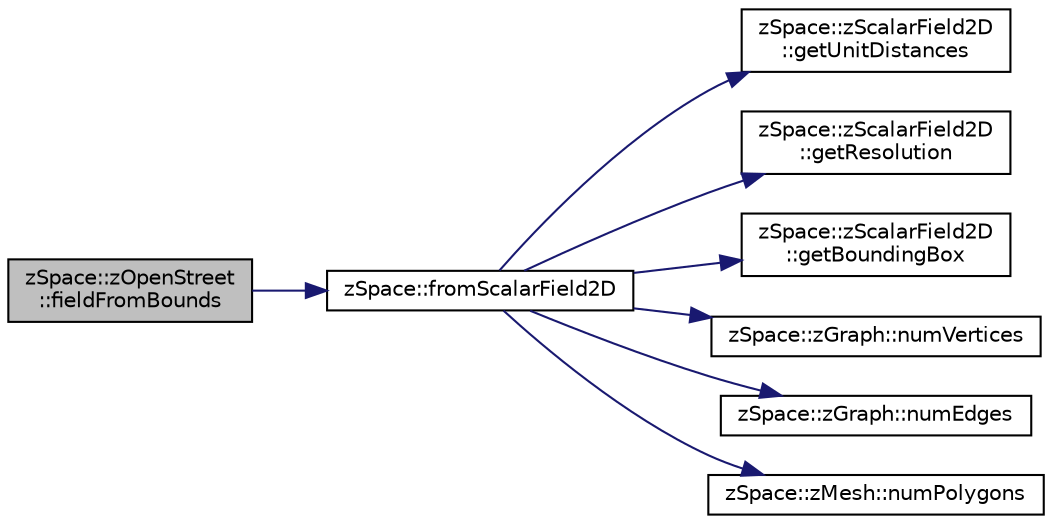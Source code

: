digraph "zSpace::zOpenStreet::fieldFromBounds"
{
  edge [fontname="Helvetica",fontsize="10",labelfontname="Helvetica",labelfontsize="10"];
  node [fontname="Helvetica",fontsize="10",shape=record];
  rankdir="LR";
  Node47 [label="zSpace::zOpenStreet\l::fieldFromBounds",height=0.2,width=0.4,color="black", fillcolor="grey75", style="filled", fontcolor="black"];
  Node47 -> Node48 [color="midnightblue",fontsize="10",style="solid",fontname="Helvetica"];
  Node48 [label="zSpace::fromScalarField2D",height=0.2,width=0.4,color="black", fillcolor="white", style="filled",URL="$group__z_scalar_field2_d_utilities.html#ga60b2c694356889487025ea4817c89010",tooltip="This method creates a mesh from the input scalar field. "];
  Node48 -> Node49 [color="midnightblue",fontsize="10",style="solid",fontname="Helvetica"];
  Node49 [label="zSpace::zScalarField2D\l::getUnitDistances",height=0.2,width=0.4,color="black", fillcolor="white", style="filled",URL="$classz_space_1_1z_scalar_field2_d.html#a73bb2c214a839c71c5b63949d17206de",tooltip="This method gets the unit distances of the field. "];
  Node48 -> Node50 [color="midnightblue",fontsize="10",style="solid",fontname="Helvetica"];
  Node50 [label="zSpace::zScalarField2D\l::getResolution",height=0.2,width=0.4,color="black", fillcolor="white", style="filled",URL="$classz_space_1_1z_scalar_field2_d.html#a7f73db6c949e0f0b75d309d7504d0c0b",tooltip="This method gets the unit distances of the field. "];
  Node48 -> Node51 [color="midnightblue",fontsize="10",style="solid",fontname="Helvetica"];
  Node51 [label="zSpace::zScalarField2D\l::getBoundingBox",height=0.2,width=0.4,color="black", fillcolor="white", style="filled",URL="$classz_space_1_1z_scalar_field2_d.html#a64506bc34c6e6cb395139de5e41d3aeb",tooltip="This method gets the bounds of the field. "];
  Node48 -> Node52 [color="midnightblue",fontsize="10",style="solid",fontname="Helvetica"];
  Node52 [label="zSpace::zGraph::numVertices",height=0.2,width=0.4,color="black", fillcolor="white", style="filled",URL="$classz_space_1_1z_graph.html#a32a9a23b93c41033485543e0768e7f6a",tooltip="This method returns the number of vertices in the graph or mesh. "];
  Node48 -> Node53 [color="midnightblue",fontsize="10",style="solid",fontname="Helvetica"];
  Node53 [label="zSpace::zGraph::numEdges",height=0.2,width=0.4,color="black", fillcolor="white", style="filled",URL="$classz_space_1_1z_graph.html#a0c062c1592a7264cbf11f652edb25f92",tooltip="This method returns the number of half edges in the graph or mesh. "];
  Node48 -> Node54 [color="midnightblue",fontsize="10",style="solid",fontname="Helvetica"];
  Node54 [label="zSpace::zMesh::numPolygons",height=0.2,width=0.4,color="black", fillcolor="white", style="filled",URL="$classz_space_1_1z_mesh.html#a495dcfd61cc83ad601179a0696f23225",tooltip="This method returns the number of polygons in the mesh. "];
}
